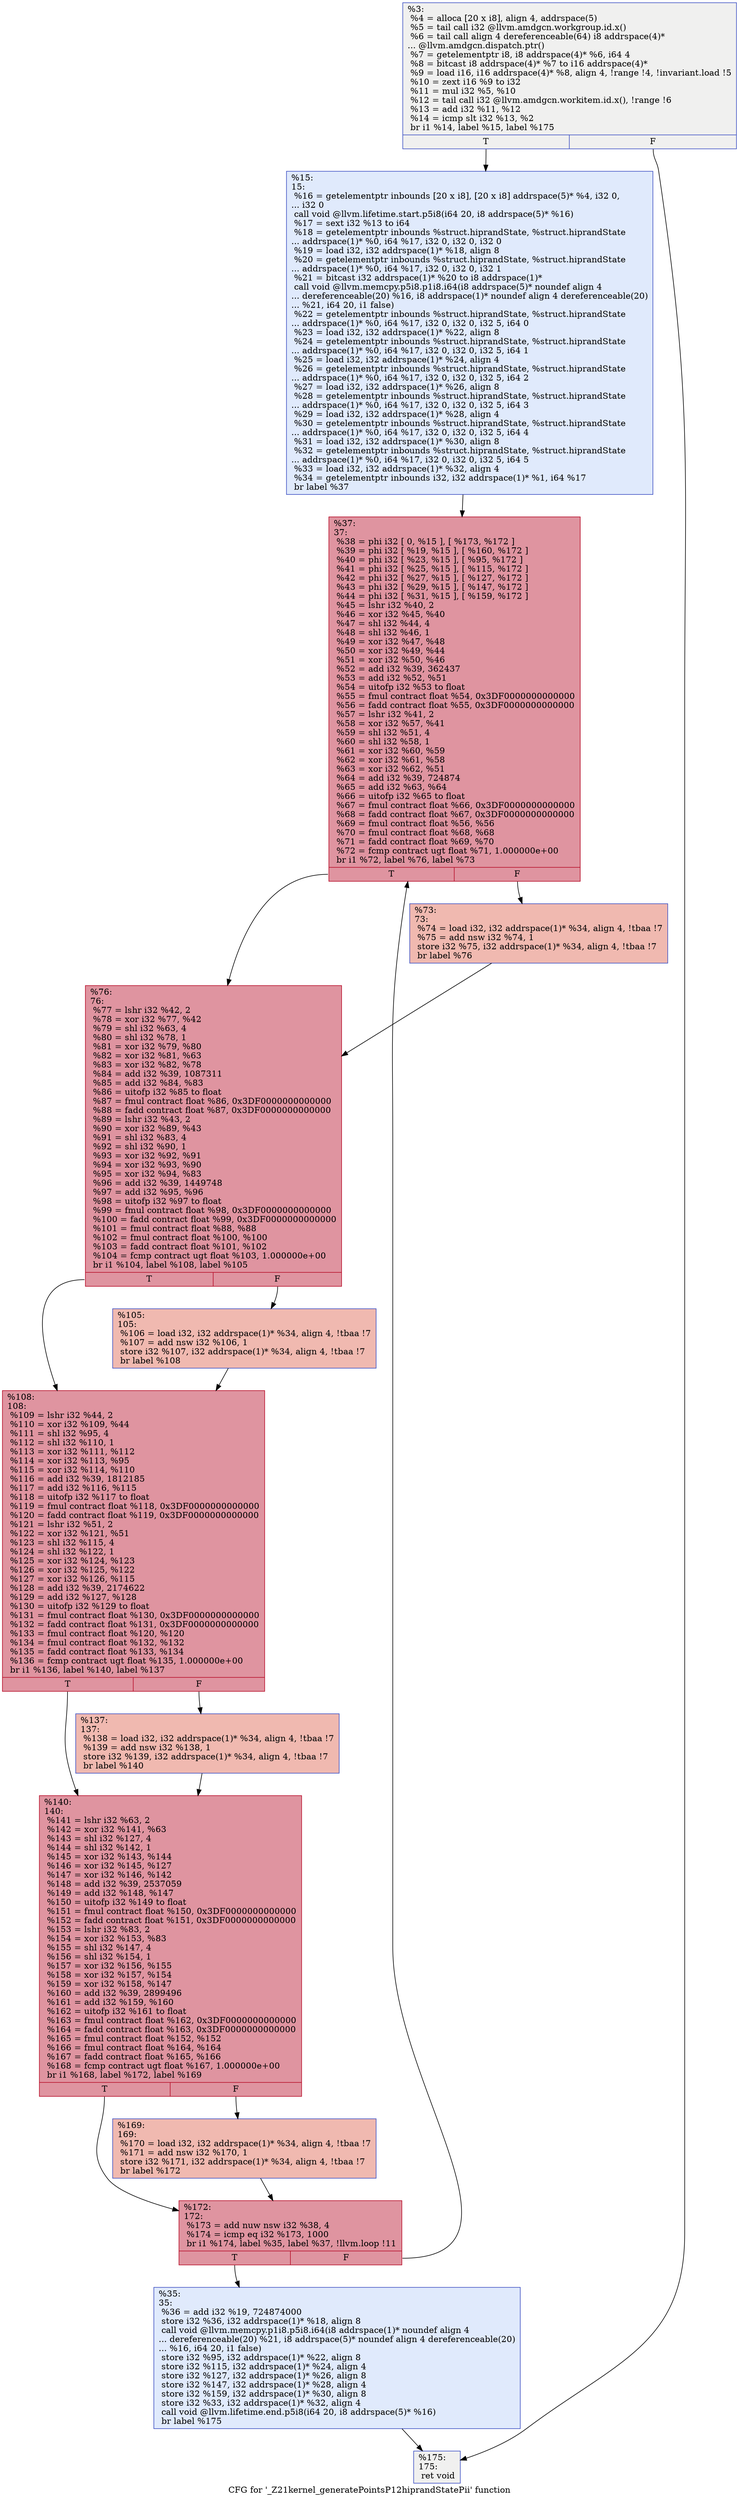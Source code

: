 digraph "CFG for '_Z21kernel_generatePointsP12hiprandStatePii' function" {
	label="CFG for '_Z21kernel_generatePointsP12hiprandStatePii' function";

	Node0x47ef050 [shape=record,color="#3d50c3ff", style=filled, fillcolor="#dedcdb70",label="{%3:\l  %4 = alloca [20 x i8], align 4, addrspace(5)\l  %5 = tail call i32 @llvm.amdgcn.workgroup.id.x()\l  %6 = tail call align 4 dereferenceable(64) i8 addrspace(4)*\l... @llvm.amdgcn.dispatch.ptr()\l  %7 = getelementptr i8, i8 addrspace(4)* %6, i64 4\l  %8 = bitcast i8 addrspace(4)* %7 to i16 addrspace(4)*\l  %9 = load i16, i16 addrspace(4)* %8, align 4, !range !4, !invariant.load !5\l  %10 = zext i16 %9 to i32\l  %11 = mul i32 %5, %10\l  %12 = tail call i32 @llvm.amdgcn.workitem.id.x(), !range !6\l  %13 = add i32 %11, %12\l  %14 = icmp slt i32 %13, %2\l  br i1 %14, label %15, label %175\l|{<s0>T|<s1>F}}"];
	Node0x47ef050:s0 -> Node0x47f0fe0;
	Node0x47ef050:s1 -> Node0x47f1070;
	Node0x47f0fe0 [shape=record,color="#3d50c3ff", style=filled, fillcolor="#b9d0f970",label="{%15:\l15:                                               \l  %16 = getelementptr inbounds [20 x i8], [20 x i8] addrspace(5)* %4, i32 0,\l... i32 0\l  call void @llvm.lifetime.start.p5i8(i64 20, i8 addrspace(5)* %16)\l  %17 = sext i32 %13 to i64\l  %18 = getelementptr inbounds %struct.hiprandState, %struct.hiprandState\l... addrspace(1)* %0, i64 %17, i32 0, i32 0, i32 0\l  %19 = load i32, i32 addrspace(1)* %18, align 8\l  %20 = getelementptr inbounds %struct.hiprandState, %struct.hiprandState\l... addrspace(1)* %0, i64 %17, i32 0, i32 0, i32 1\l  %21 = bitcast i32 addrspace(1)* %20 to i8 addrspace(1)*\l  call void @llvm.memcpy.p5i8.p1i8.i64(i8 addrspace(5)* noundef align 4\l... dereferenceable(20) %16, i8 addrspace(1)* noundef align 4 dereferenceable(20)\l... %21, i64 20, i1 false)\l  %22 = getelementptr inbounds %struct.hiprandState, %struct.hiprandState\l... addrspace(1)* %0, i64 %17, i32 0, i32 0, i32 5, i64 0\l  %23 = load i32, i32 addrspace(1)* %22, align 8\l  %24 = getelementptr inbounds %struct.hiprandState, %struct.hiprandState\l... addrspace(1)* %0, i64 %17, i32 0, i32 0, i32 5, i64 1\l  %25 = load i32, i32 addrspace(1)* %24, align 4\l  %26 = getelementptr inbounds %struct.hiprandState, %struct.hiprandState\l... addrspace(1)* %0, i64 %17, i32 0, i32 0, i32 5, i64 2\l  %27 = load i32, i32 addrspace(1)* %26, align 8\l  %28 = getelementptr inbounds %struct.hiprandState, %struct.hiprandState\l... addrspace(1)* %0, i64 %17, i32 0, i32 0, i32 5, i64 3\l  %29 = load i32, i32 addrspace(1)* %28, align 4\l  %30 = getelementptr inbounds %struct.hiprandState, %struct.hiprandState\l... addrspace(1)* %0, i64 %17, i32 0, i32 0, i32 5, i64 4\l  %31 = load i32, i32 addrspace(1)* %30, align 8\l  %32 = getelementptr inbounds %struct.hiprandState, %struct.hiprandState\l... addrspace(1)* %0, i64 %17, i32 0, i32 0, i32 5, i64 5\l  %33 = load i32, i32 addrspace(1)* %32, align 4\l  %34 = getelementptr inbounds i32, i32 addrspace(1)* %1, i64 %17\l  br label %37\l}"];
	Node0x47f0fe0 -> Node0x47f26a0;
	Node0x47f27a0 [shape=record,color="#3d50c3ff", style=filled, fillcolor="#b9d0f970",label="{%35:\l35:                                               \l  %36 = add i32 %19, 724874000\l  store i32 %36, i32 addrspace(1)* %18, align 8\l  call void @llvm.memcpy.p1i8.p5i8.i64(i8 addrspace(1)* noundef align 4\l... dereferenceable(20) %21, i8 addrspace(5)* noundef align 4 dereferenceable(20)\l... %16, i64 20, i1 false)\l  store i32 %95, i32 addrspace(1)* %22, align 8\l  store i32 %115, i32 addrspace(1)* %24, align 4\l  store i32 %127, i32 addrspace(1)* %26, align 8\l  store i32 %147, i32 addrspace(1)* %28, align 4\l  store i32 %159, i32 addrspace(1)* %30, align 8\l  store i32 %33, i32 addrspace(1)* %32, align 4\l  call void @llvm.lifetime.end.p5i8(i64 20, i8 addrspace(5)* %16)\l  br label %175\l}"];
	Node0x47f27a0 -> Node0x47f1070;
	Node0x47f26a0 [shape=record,color="#b70d28ff", style=filled, fillcolor="#b70d2870",label="{%37:\l37:                                               \l  %38 = phi i32 [ 0, %15 ], [ %173, %172 ]\l  %39 = phi i32 [ %19, %15 ], [ %160, %172 ]\l  %40 = phi i32 [ %23, %15 ], [ %95, %172 ]\l  %41 = phi i32 [ %25, %15 ], [ %115, %172 ]\l  %42 = phi i32 [ %27, %15 ], [ %127, %172 ]\l  %43 = phi i32 [ %29, %15 ], [ %147, %172 ]\l  %44 = phi i32 [ %31, %15 ], [ %159, %172 ]\l  %45 = lshr i32 %40, 2\l  %46 = xor i32 %45, %40\l  %47 = shl i32 %44, 4\l  %48 = shl i32 %46, 1\l  %49 = xor i32 %47, %48\l  %50 = xor i32 %49, %44\l  %51 = xor i32 %50, %46\l  %52 = add i32 %39, 362437\l  %53 = add i32 %52, %51\l  %54 = uitofp i32 %53 to float\l  %55 = fmul contract float %54, 0x3DF0000000000000\l  %56 = fadd contract float %55, 0x3DF0000000000000\l  %57 = lshr i32 %41, 2\l  %58 = xor i32 %57, %41\l  %59 = shl i32 %51, 4\l  %60 = shl i32 %58, 1\l  %61 = xor i32 %60, %59\l  %62 = xor i32 %61, %58\l  %63 = xor i32 %62, %51\l  %64 = add i32 %39, 724874\l  %65 = add i32 %63, %64\l  %66 = uitofp i32 %65 to float\l  %67 = fmul contract float %66, 0x3DF0000000000000\l  %68 = fadd contract float %67, 0x3DF0000000000000\l  %69 = fmul contract float %56, %56\l  %70 = fmul contract float %68, %68\l  %71 = fadd contract float %69, %70\l  %72 = fcmp contract ugt float %71, 1.000000e+00\l  br i1 %72, label %76, label %73\l|{<s0>T|<s1>F}}"];
	Node0x47f26a0:s0 -> Node0x47f5600;
	Node0x47f26a0:s1 -> Node0x47f5650;
	Node0x47f5650 [shape=record,color="#3d50c3ff", style=filled, fillcolor="#de614d70",label="{%73:\l73:                                               \l  %74 = load i32, i32 addrspace(1)* %34, align 4, !tbaa !7\l  %75 = add nsw i32 %74, 1\l  store i32 %75, i32 addrspace(1)* %34, align 4, !tbaa !7\l  br label %76\l}"];
	Node0x47f5650 -> Node0x47f5600;
	Node0x47f5600 [shape=record,color="#b70d28ff", style=filled, fillcolor="#b70d2870",label="{%76:\l76:                                               \l  %77 = lshr i32 %42, 2\l  %78 = xor i32 %77, %42\l  %79 = shl i32 %63, 4\l  %80 = shl i32 %78, 1\l  %81 = xor i32 %79, %80\l  %82 = xor i32 %81, %63\l  %83 = xor i32 %82, %78\l  %84 = add i32 %39, 1087311\l  %85 = add i32 %84, %83\l  %86 = uitofp i32 %85 to float\l  %87 = fmul contract float %86, 0x3DF0000000000000\l  %88 = fadd contract float %87, 0x3DF0000000000000\l  %89 = lshr i32 %43, 2\l  %90 = xor i32 %89, %43\l  %91 = shl i32 %83, 4\l  %92 = shl i32 %90, 1\l  %93 = xor i32 %92, %91\l  %94 = xor i32 %93, %90\l  %95 = xor i32 %94, %83\l  %96 = add i32 %39, 1449748\l  %97 = add i32 %95, %96\l  %98 = uitofp i32 %97 to float\l  %99 = fmul contract float %98, 0x3DF0000000000000\l  %100 = fadd contract float %99, 0x3DF0000000000000\l  %101 = fmul contract float %88, %88\l  %102 = fmul contract float %100, %100\l  %103 = fadd contract float %101, %102\l  %104 = fcmp contract ugt float %103, 1.000000e+00\l  br i1 %104, label %108, label %105\l|{<s0>T|<s1>F}}"];
	Node0x47f5600:s0 -> Node0x47f7050;
	Node0x47f5600:s1 -> Node0x47f70a0;
	Node0x47f70a0 [shape=record,color="#3d50c3ff", style=filled, fillcolor="#de614d70",label="{%105:\l105:                                              \l  %106 = load i32, i32 addrspace(1)* %34, align 4, !tbaa !7\l  %107 = add nsw i32 %106, 1\l  store i32 %107, i32 addrspace(1)* %34, align 4, !tbaa !7\l  br label %108\l}"];
	Node0x47f70a0 -> Node0x47f7050;
	Node0x47f7050 [shape=record,color="#b70d28ff", style=filled, fillcolor="#b70d2870",label="{%108:\l108:                                              \l  %109 = lshr i32 %44, 2\l  %110 = xor i32 %109, %44\l  %111 = shl i32 %95, 4\l  %112 = shl i32 %110, 1\l  %113 = xor i32 %111, %112\l  %114 = xor i32 %113, %95\l  %115 = xor i32 %114, %110\l  %116 = add i32 %39, 1812185\l  %117 = add i32 %116, %115\l  %118 = uitofp i32 %117 to float\l  %119 = fmul contract float %118, 0x3DF0000000000000\l  %120 = fadd contract float %119, 0x3DF0000000000000\l  %121 = lshr i32 %51, 2\l  %122 = xor i32 %121, %51\l  %123 = shl i32 %115, 4\l  %124 = shl i32 %122, 1\l  %125 = xor i32 %124, %123\l  %126 = xor i32 %125, %122\l  %127 = xor i32 %126, %115\l  %128 = add i32 %39, 2174622\l  %129 = add i32 %127, %128\l  %130 = uitofp i32 %129 to float\l  %131 = fmul contract float %130, 0x3DF0000000000000\l  %132 = fadd contract float %131, 0x3DF0000000000000\l  %133 = fmul contract float %120, %120\l  %134 = fmul contract float %132, %132\l  %135 = fadd contract float %133, %134\l  %136 = fcmp contract ugt float %135, 1.000000e+00\l  br i1 %136, label %140, label %137\l|{<s0>T|<s1>F}}"];
	Node0x47f7050:s0 -> Node0x47f8790;
	Node0x47f7050:s1 -> Node0x47f87e0;
	Node0x47f87e0 [shape=record,color="#3d50c3ff", style=filled, fillcolor="#de614d70",label="{%137:\l137:                                              \l  %138 = load i32, i32 addrspace(1)* %34, align 4, !tbaa !7\l  %139 = add nsw i32 %138, 1\l  store i32 %139, i32 addrspace(1)* %34, align 4, !tbaa !7\l  br label %140\l}"];
	Node0x47f87e0 -> Node0x47f8790;
	Node0x47f8790 [shape=record,color="#b70d28ff", style=filled, fillcolor="#b70d2870",label="{%140:\l140:                                              \l  %141 = lshr i32 %63, 2\l  %142 = xor i32 %141, %63\l  %143 = shl i32 %127, 4\l  %144 = shl i32 %142, 1\l  %145 = xor i32 %143, %144\l  %146 = xor i32 %145, %127\l  %147 = xor i32 %146, %142\l  %148 = add i32 %39, 2537059\l  %149 = add i32 %148, %147\l  %150 = uitofp i32 %149 to float\l  %151 = fmul contract float %150, 0x3DF0000000000000\l  %152 = fadd contract float %151, 0x3DF0000000000000\l  %153 = lshr i32 %83, 2\l  %154 = xor i32 %153, %83\l  %155 = shl i32 %147, 4\l  %156 = shl i32 %154, 1\l  %157 = xor i32 %156, %155\l  %158 = xor i32 %157, %154\l  %159 = xor i32 %158, %147\l  %160 = add i32 %39, 2899496\l  %161 = add i32 %159, %160\l  %162 = uitofp i32 %161 to float\l  %163 = fmul contract float %162, 0x3DF0000000000000\l  %164 = fadd contract float %163, 0x3DF0000000000000\l  %165 = fmul contract float %152, %152\l  %166 = fmul contract float %164, %164\l  %167 = fadd contract float %165, %166\l  %168 = fcmp contract ugt float %167, 1.000000e+00\l  br i1 %168, label %172, label %169\l|{<s0>T|<s1>F}}"];
	Node0x47f8790:s0 -> Node0x47f3360;
	Node0x47f8790:s1 -> Node0x47f9a60;
	Node0x47f9a60 [shape=record,color="#3d50c3ff", style=filled, fillcolor="#de614d70",label="{%169:\l169:                                              \l  %170 = load i32, i32 addrspace(1)* %34, align 4, !tbaa !7\l  %171 = add nsw i32 %170, 1\l  store i32 %171, i32 addrspace(1)* %34, align 4, !tbaa !7\l  br label %172\l}"];
	Node0x47f9a60 -> Node0x47f3360;
	Node0x47f3360 [shape=record,color="#b70d28ff", style=filled, fillcolor="#b70d2870",label="{%172:\l172:                                              \l  %173 = add nuw nsw i32 %38, 4\l  %174 = icmp eq i32 %173, 1000\l  br i1 %174, label %35, label %37, !llvm.loop !11\l|{<s0>T|<s1>F}}"];
	Node0x47f3360:s0 -> Node0x47f27a0;
	Node0x47f3360:s1 -> Node0x47f26a0;
	Node0x47f1070 [shape=record,color="#3d50c3ff", style=filled, fillcolor="#dedcdb70",label="{%175:\l175:                                              \l  ret void\l}"];
}
